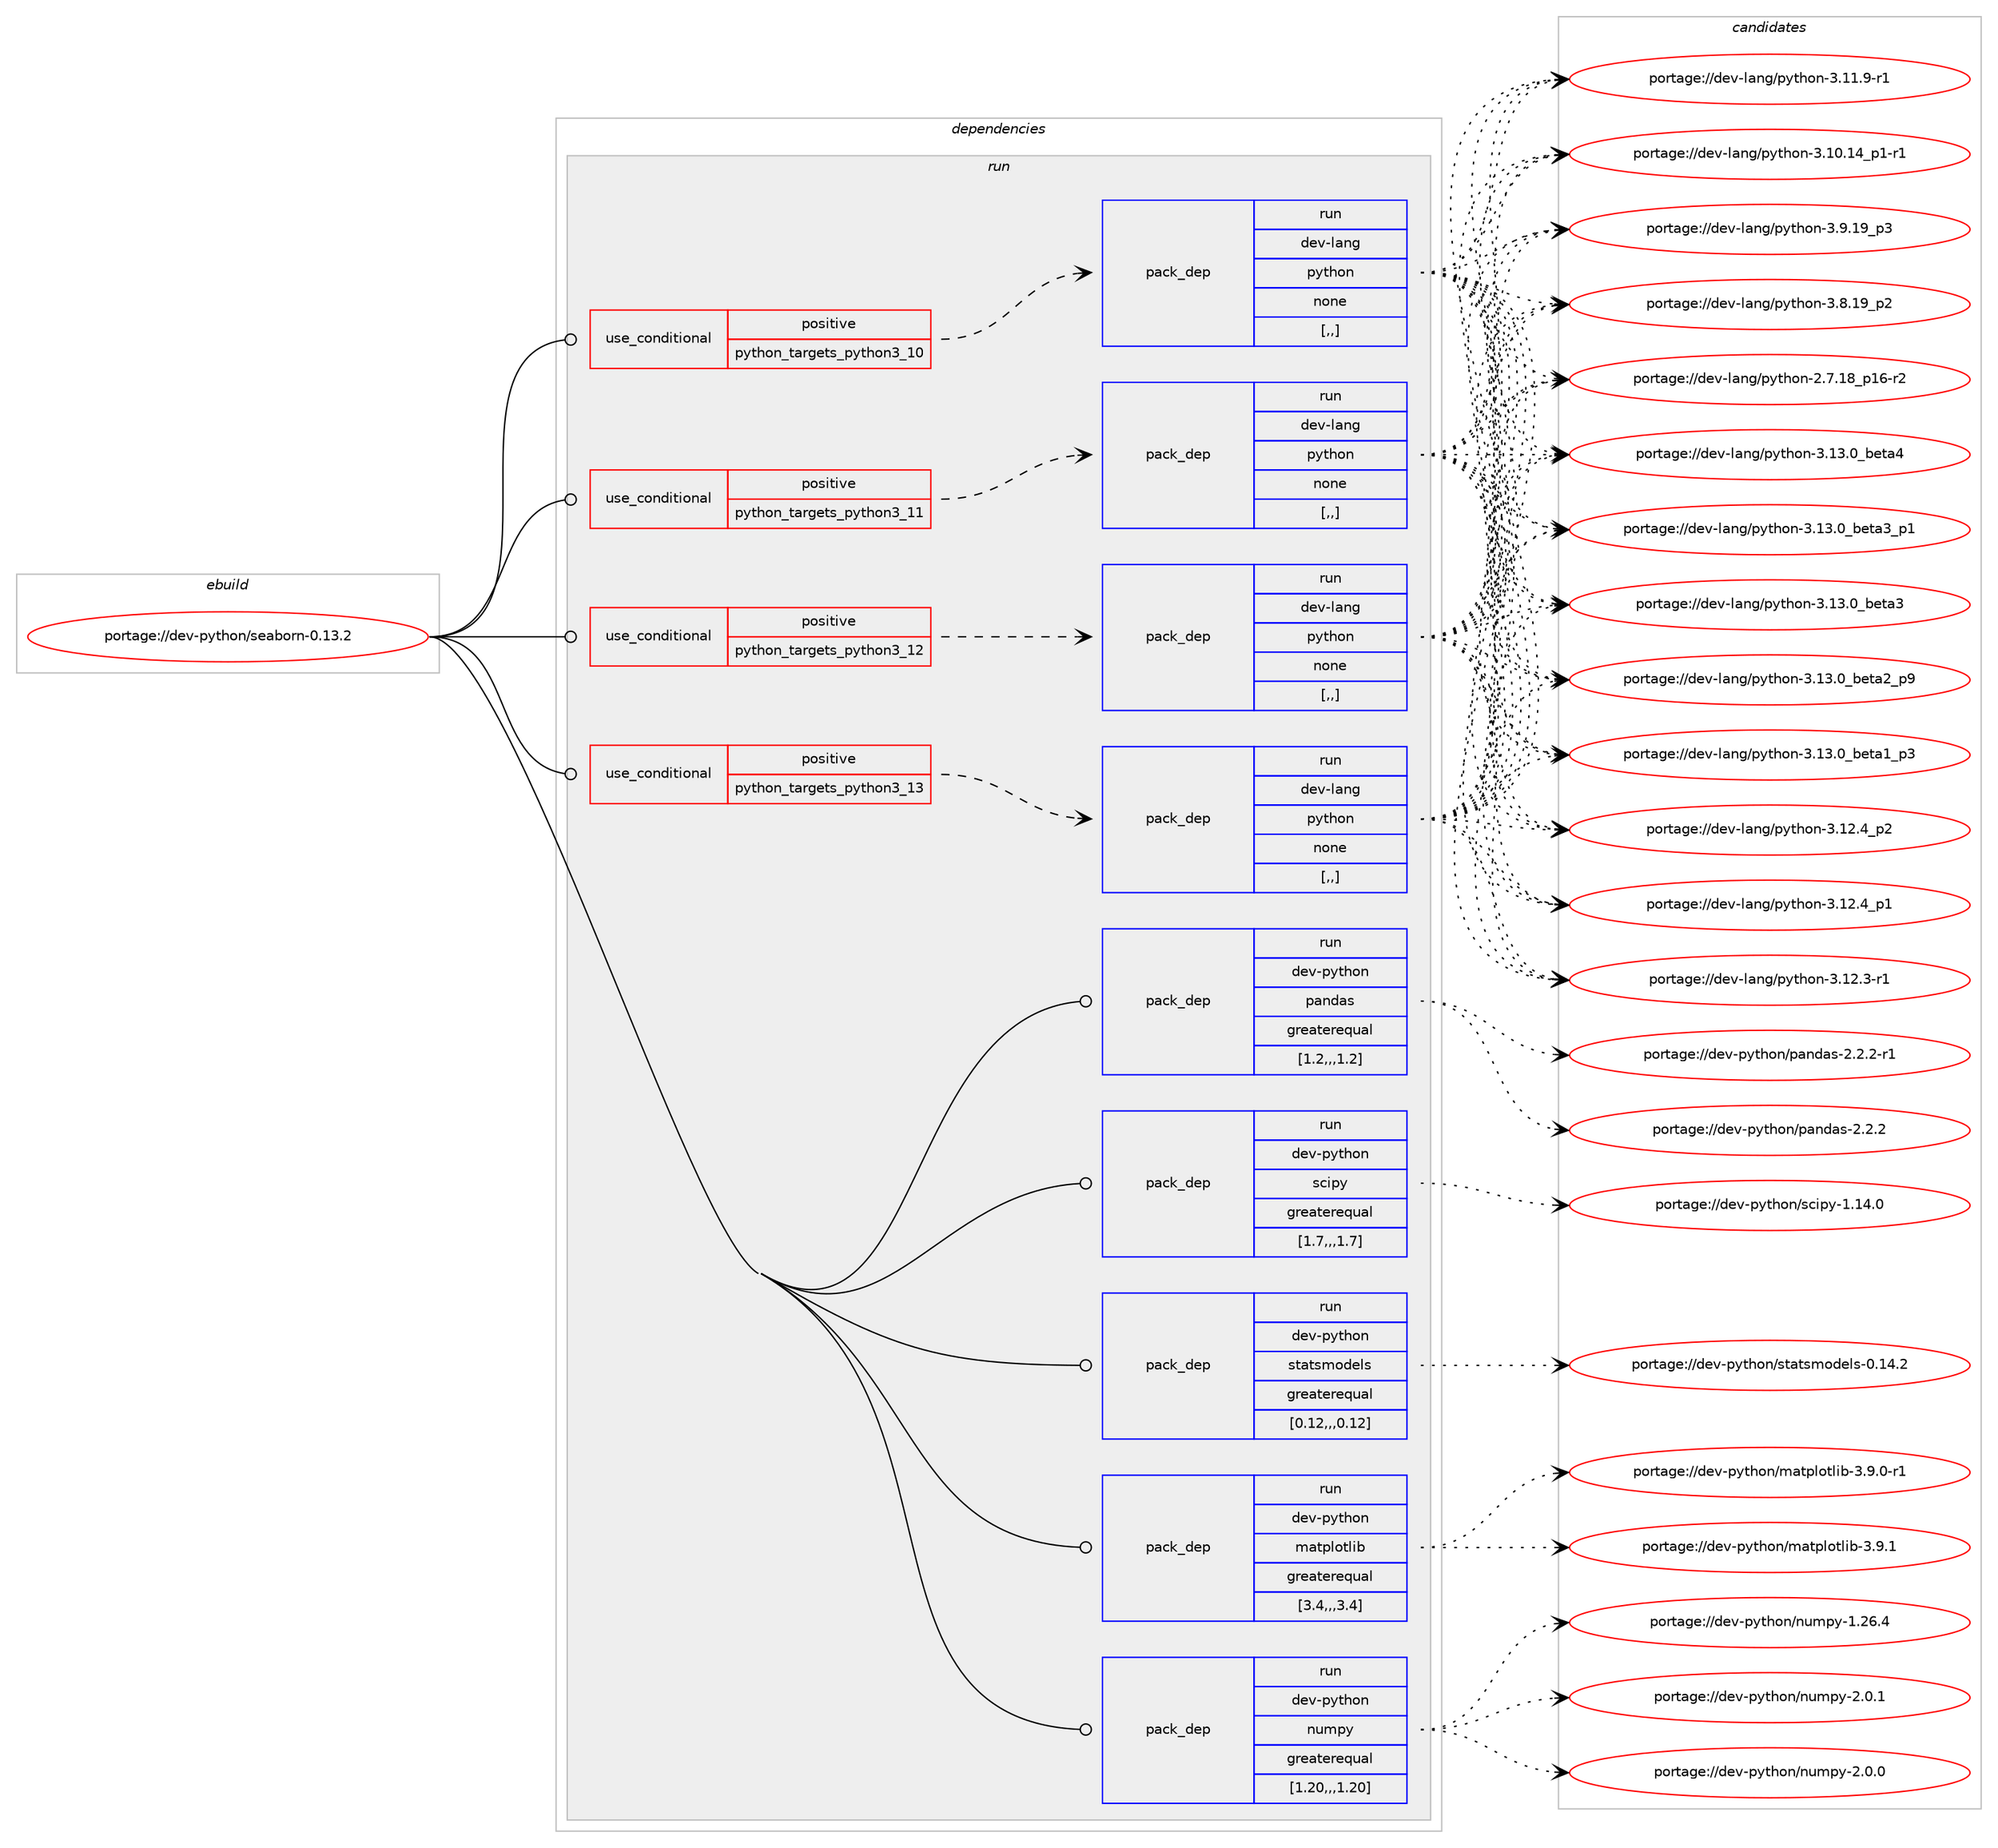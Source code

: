 digraph prolog {

# *************
# Graph options
# *************

newrank=true;
concentrate=true;
compound=true;
graph [rankdir=LR,fontname=Helvetica,fontsize=10,ranksep=1.5];#, ranksep=2.5, nodesep=0.2];
edge  [arrowhead=vee];
node  [fontname=Helvetica,fontsize=10];

# **********
# The ebuild
# **********

subgraph cluster_leftcol {
color=gray;
label=<<i>ebuild</i>>;
id [label="portage://dev-python/seaborn-0.13.2", color=red, width=4, href="../dev-python/seaborn-0.13.2.svg"];
}

# ****************
# The dependencies
# ****************

subgraph cluster_midcol {
color=gray;
label=<<i>dependencies</i>>;
subgraph cluster_compile {
fillcolor="#eeeeee";
style=filled;
label=<<i>compile</i>>;
}
subgraph cluster_compileandrun {
fillcolor="#eeeeee";
style=filled;
label=<<i>compile and run</i>>;
}
subgraph cluster_run {
fillcolor="#eeeeee";
style=filled;
label=<<i>run</i>>;
subgraph cond39394 {
dependency162946 [label=<<TABLE BORDER="0" CELLBORDER="1" CELLSPACING="0" CELLPADDING="4"><TR><TD ROWSPAN="3" CELLPADDING="10">use_conditional</TD></TR><TR><TD>positive</TD></TR><TR><TD>python_targets_python3_10</TD></TR></TABLE>>, shape=none, color=red];
subgraph pack122280 {
dependency162947 [label=<<TABLE BORDER="0" CELLBORDER="1" CELLSPACING="0" CELLPADDING="4" WIDTH="220"><TR><TD ROWSPAN="6" CELLPADDING="30">pack_dep</TD></TR><TR><TD WIDTH="110">run</TD></TR><TR><TD>dev-lang</TD></TR><TR><TD>python</TD></TR><TR><TD>none</TD></TR><TR><TD>[,,]</TD></TR></TABLE>>, shape=none, color=blue];
}
dependency162946:e -> dependency162947:w [weight=20,style="dashed",arrowhead="vee"];
}
id:e -> dependency162946:w [weight=20,style="solid",arrowhead="odot"];
subgraph cond39395 {
dependency162948 [label=<<TABLE BORDER="0" CELLBORDER="1" CELLSPACING="0" CELLPADDING="4"><TR><TD ROWSPAN="3" CELLPADDING="10">use_conditional</TD></TR><TR><TD>positive</TD></TR><TR><TD>python_targets_python3_11</TD></TR></TABLE>>, shape=none, color=red];
subgraph pack122281 {
dependency162949 [label=<<TABLE BORDER="0" CELLBORDER="1" CELLSPACING="0" CELLPADDING="4" WIDTH="220"><TR><TD ROWSPAN="6" CELLPADDING="30">pack_dep</TD></TR><TR><TD WIDTH="110">run</TD></TR><TR><TD>dev-lang</TD></TR><TR><TD>python</TD></TR><TR><TD>none</TD></TR><TR><TD>[,,]</TD></TR></TABLE>>, shape=none, color=blue];
}
dependency162948:e -> dependency162949:w [weight=20,style="dashed",arrowhead="vee"];
}
id:e -> dependency162948:w [weight=20,style="solid",arrowhead="odot"];
subgraph cond39396 {
dependency162950 [label=<<TABLE BORDER="0" CELLBORDER="1" CELLSPACING="0" CELLPADDING="4"><TR><TD ROWSPAN="3" CELLPADDING="10">use_conditional</TD></TR><TR><TD>positive</TD></TR><TR><TD>python_targets_python3_12</TD></TR></TABLE>>, shape=none, color=red];
subgraph pack122282 {
dependency162951 [label=<<TABLE BORDER="0" CELLBORDER="1" CELLSPACING="0" CELLPADDING="4" WIDTH="220"><TR><TD ROWSPAN="6" CELLPADDING="30">pack_dep</TD></TR><TR><TD WIDTH="110">run</TD></TR><TR><TD>dev-lang</TD></TR><TR><TD>python</TD></TR><TR><TD>none</TD></TR><TR><TD>[,,]</TD></TR></TABLE>>, shape=none, color=blue];
}
dependency162950:e -> dependency162951:w [weight=20,style="dashed",arrowhead="vee"];
}
id:e -> dependency162950:w [weight=20,style="solid",arrowhead="odot"];
subgraph cond39397 {
dependency162952 [label=<<TABLE BORDER="0" CELLBORDER="1" CELLSPACING="0" CELLPADDING="4"><TR><TD ROWSPAN="3" CELLPADDING="10">use_conditional</TD></TR><TR><TD>positive</TD></TR><TR><TD>python_targets_python3_13</TD></TR></TABLE>>, shape=none, color=red];
subgraph pack122283 {
dependency162953 [label=<<TABLE BORDER="0" CELLBORDER="1" CELLSPACING="0" CELLPADDING="4" WIDTH="220"><TR><TD ROWSPAN="6" CELLPADDING="30">pack_dep</TD></TR><TR><TD WIDTH="110">run</TD></TR><TR><TD>dev-lang</TD></TR><TR><TD>python</TD></TR><TR><TD>none</TD></TR><TR><TD>[,,]</TD></TR></TABLE>>, shape=none, color=blue];
}
dependency162952:e -> dependency162953:w [weight=20,style="dashed",arrowhead="vee"];
}
id:e -> dependency162952:w [weight=20,style="solid",arrowhead="odot"];
subgraph pack122284 {
dependency162954 [label=<<TABLE BORDER="0" CELLBORDER="1" CELLSPACING="0" CELLPADDING="4" WIDTH="220"><TR><TD ROWSPAN="6" CELLPADDING="30">pack_dep</TD></TR><TR><TD WIDTH="110">run</TD></TR><TR><TD>dev-python</TD></TR><TR><TD>matplotlib</TD></TR><TR><TD>greaterequal</TD></TR><TR><TD>[3.4,,,3.4]</TD></TR></TABLE>>, shape=none, color=blue];
}
id:e -> dependency162954:w [weight=20,style="solid",arrowhead="odot"];
subgraph pack122285 {
dependency162955 [label=<<TABLE BORDER="0" CELLBORDER="1" CELLSPACING="0" CELLPADDING="4" WIDTH="220"><TR><TD ROWSPAN="6" CELLPADDING="30">pack_dep</TD></TR><TR><TD WIDTH="110">run</TD></TR><TR><TD>dev-python</TD></TR><TR><TD>numpy</TD></TR><TR><TD>greaterequal</TD></TR><TR><TD>[1.20,,,1.20]</TD></TR></TABLE>>, shape=none, color=blue];
}
id:e -> dependency162955:w [weight=20,style="solid",arrowhead="odot"];
subgraph pack122286 {
dependency162956 [label=<<TABLE BORDER="0" CELLBORDER="1" CELLSPACING="0" CELLPADDING="4" WIDTH="220"><TR><TD ROWSPAN="6" CELLPADDING="30">pack_dep</TD></TR><TR><TD WIDTH="110">run</TD></TR><TR><TD>dev-python</TD></TR><TR><TD>pandas</TD></TR><TR><TD>greaterequal</TD></TR><TR><TD>[1.2,,,1.2]</TD></TR></TABLE>>, shape=none, color=blue];
}
id:e -> dependency162956:w [weight=20,style="solid",arrowhead="odot"];
subgraph pack122287 {
dependency162957 [label=<<TABLE BORDER="0" CELLBORDER="1" CELLSPACING="0" CELLPADDING="4" WIDTH="220"><TR><TD ROWSPAN="6" CELLPADDING="30">pack_dep</TD></TR><TR><TD WIDTH="110">run</TD></TR><TR><TD>dev-python</TD></TR><TR><TD>scipy</TD></TR><TR><TD>greaterequal</TD></TR><TR><TD>[1.7,,,1.7]</TD></TR></TABLE>>, shape=none, color=blue];
}
id:e -> dependency162957:w [weight=20,style="solid",arrowhead="odot"];
subgraph pack122288 {
dependency162958 [label=<<TABLE BORDER="0" CELLBORDER="1" CELLSPACING="0" CELLPADDING="4" WIDTH="220"><TR><TD ROWSPAN="6" CELLPADDING="30">pack_dep</TD></TR><TR><TD WIDTH="110">run</TD></TR><TR><TD>dev-python</TD></TR><TR><TD>statsmodels</TD></TR><TR><TD>greaterequal</TD></TR><TR><TD>[0.12,,,0.12]</TD></TR></TABLE>>, shape=none, color=blue];
}
id:e -> dependency162958:w [weight=20,style="solid",arrowhead="odot"];
}
}

# **************
# The candidates
# **************

subgraph cluster_choices {
rank=same;
color=gray;
label=<<i>candidates</i>>;

subgraph choice122280 {
color=black;
nodesep=1;
choice1001011184510897110103471121211161041111104551464951464895981011169752 [label="portage://dev-lang/python-3.13.0_beta4", color=red, width=4,href="../dev-lang/python-3.13.0_beta4.svg"];
choice10010111845108971101034711212111610411111045514649514648959810111697519511249 [label="portage://dev-lang/python-3.13.0_beta3_p1", color=red, width=4,href="../dev-lang/python-3.13.0_beta3_p1.svg"];
choice1001011184510897110103471121211161041111104551464951464895981011169751 [label="portage://dev-lang/python-3.13.0_beta3", color=red, width=4,href="../dev-lang/python-3.13.0_beta3.svg"];
choice10010111845108971101034711212111610411111045514649514648959810111697509511257 [label="portage://dev-lang/python-3.13.0_beta2_p9", color=red, width=4,href="../dev-lang/python-3.13.0_beta2_p9.svg"];
choice10010111845108971101034711212111610411111045514649514648959810111697499511251 [label="portage://dev-lang/python-3.13.0_beta1_p3", color=red, width=4,href="../dev-lang/python-3.13.0_beta1_p3.svg"];
choice100101118451089711010347112121116104111110455146495046529511250 [label="portage://dev-lang/python-3.12.4_p2", color=red, width=4,href="../dev-lang/python-3.12.4_p2.svg"];
choice100101118451089711010347112121116104111110455146495046529511249 [label="portage://dev-lang/python-3.12.4_p1", color=red, width=4,href="../dev-lang/python-3.12.4_p1.svg"];
choice100101118451089711010347112121116104111110455146495046514511449 [label="portage://dev-lang/python-3.12.3-r1", color=red, width=4,href="../dev-lang/python-3.12.3-r1.svg"];
choice100101118451089711010347112121116104111110455146494946574511449 [label="portage://dev-lang/python-3.11.9-r1", color=red, width=4,href="../dev-lang/python-3.11.9-r1.svg"];
choice100101118451089711010347112121116104111110455146494846495295112494511449 [label="portage://dev-lang/python-3.10.14_p1-r1", color=red, width=4,href="../dev-lang/python-3.10.14_p1-r1.svg"];
choice100101118451089711010347112121116104111110455146574649579511251 [label="portage://dev-lang/python-3.9.19_p3", color=red, width=4,href="../dev-lang/python-3.9.19_p3.svg"];
choice100101118451089711010347112121116104111110455146564649579511250 [label="portage://dev-lang/python-3.8.19_p2", color=red, width=4,href="../dev-lang/python-3.8.19_p2.svg"];
choice100101118451089711010347112121116104111110455046554649569511249544511450 [label="portage://dev-lang/python-2.7.18_p16-r2", color=red, width=4,href="../dev-lang/python-2.7.18_p16-r2.svg"];
dependency162947:e -> choice1001011184510897110103471121211161041111104551464951464895981011169752:w [style=dotted,weight="100"];
dependency162947:e -> choice10010111845108971101034711212111610411111045514649514648959810111697519511249:w [style=dotted,weight="100"];
dependency162947:e -> choice1001011184510897110103471121211161041111104551464951464895981011169751:w [style=dotted,weight="100"];
dependency162947:e -> choice10010111845108971101034711212111610411111045514649514648959810111697509511257:w [style=dotted,weight="100"];
dependency162947:e -> choice10010111845108971101034711212111610411111045514649514648959810111697499511251:w [style=dotted,weight="100"];
dependency162947:e -> choice100101118451089711010347112121116104111110455146495046529511250:w [style=dotted,weight="100"];
dependency162947:e -> choice100101118451089711010347112121116104111110455146495046529511249:w [style=dotted,weight="100"];
dependency162947:e -> choice100101118451089711010347112121116104111110455146495046514511449:w [style=dotted,weight="100"];
dependency162947:e -> choice100101118451089711010347112121116104111110455146494946574511449:w [style=dotted,weight="100"];
dependency162947:e -> choice100101118451089711010347112121116104111110455146494846495295112494511449:w [style=dotted,weight="100"];
dependency162947:e -> choice100101118451089711010347112121116104111110455146574649579511251:w [style=dotted,weight="100"];
dependency162947:e -> choice100101118451089711010347112121116104111110455146564649579511250:w [style=dotted,weight="100"];
dependency162947:e -> choice100101118451089711010347112121116104111110455046554649569511249544511450:w [style=dotted,weight="100"];
}
subgraph choice122281 {
color=black;
nodesep=1;
choice1001011184510897110103471121211161041111104551464951464895981011169752 [label="portage://dev-lang/python-3.13.0_beta4", color=red, width=4,href="../dev-lang/python-3.13.0_beta4.svg"];
choice10010111845108971101034711212111610411111045514649514648959810111697519511249 [label="portage://dev-lang/python-3.13.0_beta3_p1", color=red, width=4,href="../dev-lang/python-3.13.0_beta3_p1.svg"];
choice1001011184510897110103471121211161041111104551464951464895981011169751 [label="portage://dev-lang/python-3.13.0_beta3", color=red, width=4,href="../dev-lang/python-3.13.0_beta3.svg"];
choice10010111845108971101034711212111610411111045514649514648959810111697509511257 [label="portage://dev-lang/python-3.13.0_beta2_p9", color=red, width=4,href="../dev-lang/python-3.13.0_beta2_p9.svg"];
choice10010111845108971101034711212111610411111045514649514648959810111697499511251 [label="portage://dev-lang/python-3.13.0_beta1_p3", color=red, width=4,href="../dev-lang/python-3.13.0_beta1_p3.svg"];
choice100101118451089711010347112121116104111110455146495046529511250 [label="portage://dev-lang/python-3.12.4_p2", color=red, width=4,href="../dev-lang/python-3.12.4_p2.svg"];
choice100101118451089711010347112121116104111110455146495046529511249 [label="portage://dev-lang/python-3.12.4_p1", color=red, width=4,href="../dev-lang/python-3.12.4_p1.svg"];
choice100101118451089711010347112121116104111110455146495046514511449 [label="portage://dev-lang/python-3.12.3-r1", color=red, width=4,href="../dev-lang/python-3.12.3-r1.svg"];
choice100101118451089711010347112121116104111110455146494946574511449 [label="portage://dev-lang/python-3.11.9-r1", color=red, width=4,href="../dev-lang/python-3.11.9-r1.svg"];
choice100101118451089711010347112121116104111110455146494846495295112494511449 [label="portage://dev-lang/python-3.10.14_p1-r1", color=red, width=4,href="../dev-lang/python-3.10.14_p1-r1.svg"];
choice100101118451089711010347112121116104111110455146574649579511251 [label="portage://dev-lang/python-3.9.19_p3", color=red, width=4,href="../dev-lang/python-3.9.19_p3.svg"];
choice100101118451089711010347112121116104111110455146564649579511250 [label="portage://dev-lang/python-3.8.19_p2", color=red, width=4,href="../dev-lang/python-3.8.19_p2.svg"];
choice100101118451089711010347112121116104111110455046554649569511249544511450 [label="portage://dev-lang/python-2.7.18_p16-r2", color=red, width=4,href="../dev-lang/python-2.7.18_p16-r2.svg"];
dependency162949:e -> choice1001011184510897110103471121211161041111104551464951464895981011169752:w [style=dotted,weight="100"];
dependency162949:e -> choice10010111845108971101034711212111610411111045514649514648959810111697519511249:w [style=dotted,weight="100"];
dependency162949:e -> choice1001011184510897110103471121211161041111104551464951464895981011169751:w [style=dotted,weight="100"];
dependency162949:e -> choice10010111845108971101034711212111610411111045514649514648959810111697509511257:w [style=dotted,weight="100"];
dependency162949:e -> choice10010111845108971101034711212111610411111045514649514648959810111697499511251:w [style=dotted,weight="100"];
dependency162949:e -> choice100101118451089711010347112121116104111110455146495046529511250:w [style=dotted,weight="100"];
dependency162949:e -> choice100101118451089711010347112121116104111110455146495046529511249:w [style=dotted,weight="100"];
dependency162949:e -> choice100101118451089711010347112121116104111110455146495046514511449:w [style=dotted,weight="100"];
dependency162949:e -> choice100101118451089711010347112121116104111110455146494946574511449:w [style=dotted,weight="100"];
dependency162949:e -> choice100101118451089711010347112121116104111110455146494846495295112494511449:w [style=dotted,weight="100"];
dependency162949:e -> choice100101118451089711010347112121116104111110455146574649579511251:w [style=dotted,weight="100"];
dependency162949:e -> choice100101118451089711010347112121116104111110455146564649579511250:w [style=dotted,weight="100"];
dependency162949:e -> choice100101118451089711010347112121116104111110455046554649569511249544511450:w [style=dotted,weight="100"];
}
subgraph choice122282 {
color=black;
nodesep=1;
choice1001011184510897110103471121211161041111104551464951464895981011169752 [label="portage://dev-lang/python-3.13.0_beta4", color=red, width=4,href="../dev-lang/python-3.13.0_beta4.svg"];
choice10010111845108971101034711212111610411111045514649514648959810111697519511249 [label="portage://dev-lang/python-3.13.0_beta3_p1", color=red, width=4,href="../dev-lang/python-3.13.0_beta3_p1.svg"];
choice1001011184510897110103471121211161041111104551464951464895981011169751 [label="portage://dev-lang/python-3.13.0_beta3", color=red, width=4,href="../dev-lang/python-3.13.0_beta3.svg"];
choice10010111845108971101034711212111610411111045514649514648959810111697509511257 [label="portage://dev-lang/python-3.13.0_beta2_p9", color=red, width=4,href="../dev-lang/python-3.13.0_beta2_p9.svg"];
choice10010111845108971101034711212111610411111045514649514648959810111697499511251 [label="portage://dev-lang/python-3.13.0_beta1_p3", color=red, width=4,href="../dev-lang/python-3.13.0_beta1_p3.svg"];
choice100101118451089711010347112121116104111110455146495046529511250 [label="portage://dev-lang/python-3.12.4_p2", color=red, width=4,href="../dev-lang/python-3.12.4_p2.svg"];
choice100101118451089711010347112121116104111110455146495046529511249 [label="portage://dev-lang/python-3.12.4_p1", color=red, width=4,href="../dev-lang/python-3.12.4_p1.svg"];
choice100101118451089711010347112121116104111110455146495046514511449 [label="portage://dev-lang/python-3.12.3-r1", color=red, width=4,href="../dev-lang/python-3.12.3-r1.svg"];
choice100101118451089711010347112121116104111110455146494946574511449 [label="portage://dev-lang/python-3.11.9-r1", color=red, width=4,href="../dev-lang/python-3.11.9-r1.svg"];
choice100101118451089711010347112121116104111110455146494846495295112494511449 [label="portage://dev-lang/python-3.10.14_p1-r1", color=red, width=4,href="../dev-lang/python-3.10.14_p1-r1.svg"];
choice100101118451089711010347112121116104111110455146574649579511251 [label="portage://dev-lang/python-3.9.19_p3", color=red, width=4,href="../dev-lang/python-3.9.19_p3.svg"];
choice100101118451089711010347112121116104111110455146564649579511250 [label="portage://dev-lang/python-3.8.19_p2", color=red, width=4,href="../dev-lang/python-3.8.19_p2.svg"];
choice100101118451089711010347112121116104111110455046554649569511249544511450 [label="portage://dev-lang/python-2.7.18_p16-r2", color=red, width=4,href="../dev-lang/python-2.7.18_p16-r2.svg"];
dependency162951:e -> choice1001011184510897110103471121211161041111104551464951464895981011169752:w [style=dotted,weight="100"];
dependency162951:e -> choice10010111845108971101034711212111610411111045514649514648959810111697519511249:w [style=dotted,weight="100"];
dependency162951:e -> choice1001011184510897110103471121211161041111104551464951464895981011169751:w [style=dotted,weight="100"];
dependency162951:e -> choice10010111845108971101034711212111610411111045514649514648959810111697509511257:w [style=dotted,weight="100"];
dependency162951:e -> choice10010111845108971101034711212111610411111045514649514648959810111697499511251:w [style=dotted,weight="100"];
dependency162951:e -> choice100101118451089711010347112121116104111110455146495046529511250:w [style=dotted,weight="100"];
dependency162951:e -> choice100101118451089711010347112121116104111110455146495046529511249:w [style=dotted,weight="100"];
dependency162951:e -> choice100101118451089711010347112121116104111110455146495046514511449:w [style=dotted,weight="100"];
dependency162951:e -> choice100101118451089711010347112121116104111110455146494946574511449:w [style=dotted,weight="100"];
dependency162951:e -> choice100101118451089711010347112121116104111110455146494846495295112494511449:w [style=dotted,weight="100"];
dependency162951:e -> choice100101118451089711010347112121116104111110455146574649579511251:w [style=dotted,weight="100"];
dependency162951:e -> choice100101118451089711010347112121116104111110455146564649579511250:w [style=dotted,weight="100"];
dependency162951:e -> choice100101118451089711010347112121116104111110455046554649569511249544511450:w [style=dotted,weight="100"];
}
subgraph choice122283 {
color=black;
nodesep=1;
choice1001011184510897110103471121211161041111104551464951464895981011169752 [label="portage://dev-lang/python-3.13.0_beta4", color=red, width=4,href="../dev-lang/python-3.13.0_beta4.svg"];
choice10010111845108971101034711212111610411111045514649514648959810111697519511249 [label="portage://dev-lang/python-3.13.0_beta3_p1", color=red, width=4,href="../dev-lang/python-3.13.0_beta3_p1.svg"];
choice1001011184510897110103471121211161041111104551464951464895981011169751 [label="portage://dev-lang/python-3.13.0_beta3", color=red, width=4,href="../dev-lang/python-3.13.0_beta3.svg"];
choice10010111845108971101034711212111610411111045514649514648959810111697509511257 [label="portage://dev-lang/python-3.13.0_beta2_p9", color=red, width=4,href="../dev-lang/python-3.13.0_beta2_p9.svg"];
choice10010111845108971101034711212111610411111045514649514648959810111697499511251 [label="portage://dev-lang/python-3.13.0_beta1_p3", color=red, width=4,href="../dev-lang/python-3.13.0_beta1_p3.svg"];
choice100101118451089711010347112121116104111110455146495046529511250 [label="portage://dev-lang/python-3.12.4_p2", color=red, width=4,href="../dev-lang/python-3.12.4_p2.svg"];
choice100101118451089711010347112121116104111110455146495046529511249 [label="portage://dev-lang/python-3.12.4_p1", color=red, width=4,href="../dev-lang/python-3.12.4_p1.svg"];
choice100101118451089711010347112121116104111110455146495046514511449 [label="portage://dev-lang/python-3.12.3-r1", color=red, width=4,href="../dev-lang/python-3.12.3-r1.svg"];
choice100101118451089711010347112121116104111110455146494946574511449 [label="portage://dev-lang/python-3.11.9-r1", color=red, width=4,href="../dev-lang/python-3.11.9-r1.svg"];
choice100101118451089711010347112121116104111110455146494846495295112494511449 [label="portage://dev-lang/python-3.10.14_p1-r1", color=red, width=4,href="../dev-lang/python-3.10.14_p1-r1.svg"];
choice100101118451089711010347112121116104111110455146574649579511251 [label="portage://dev-lang/python-3.9.19_p3", color=red, width=4,href="../dev-lang/python-3.9.19_p3.svg"];
choice100101118451089711010347112121116104111110455146564649579511250 [label="portage://dev-lang/python-3.8.19_p2", color=red, width=4,href="../dev-lang/python-3.8.19_p2.svg"];
choice100101118451089711010347112121116104111110455046554649569511249544511450 [label="portage://dev-lang/python-2.7.18_p16-r2", color=red, width=4,href="../dev-lang/python-2.7.18_p16-r2.svg"];
dependency162953:e -> choice1001011184510897110103471121211161041111104551464951464895981011169752:w [style=dotted,weight="100"];
dependency162953:e -> choice10010111845108971101034711212111610411111045514649514648959810111697519511249:w [style=dotted,weight="100"];
dependency162953:e -> choice1001011184510897110103471121211161041111104551464951464895981011169751:w [style=dotted,weight="100"];
dependency162953:e -> choice10010111845108971101034711212111610411111045514649514648959810111697509511257:w [style=dotted,weight="100"];
dependency162953:e -> choice10010111845108971101034711212111610411111045514649514648959810111697499511251:w [style=dotted,weight="100"];
dependency162953:e -> choice100101118451089711010347112121116104111110455146495046529511250:w [style=dotted,weight="100"];
dependency162953:e -> choice100101118451089711010347112121116104111110455146495046529511249:w [style=dotted,weight="100"];
dependency162953:e -> choice100101118451089711010347112121116104111110455146495046514511449:w [style=dotted,weight="100"];
dependency162953:e -> choice100101118451089711010347112121116104111110455146494946574511449:w [style=dotted,weight="100"];
dependency162953:e -> choice100101118451089711010347112121116104111110455146494846495295112494511449:w [style=dotted,weight="100"];
dependency162953:e -> choice100101118451089711010347112121116104111110455146574649579511251:w [style=dotted,weight="100"];
dependency162953:e -> choice100101118451089711010347112121116104111110455146564649579511250:w [style=dotted,weight="100"];
dependency162953:e -> choice100101118451089711010347112121116104111110455046554649569511249544511450:w [style=dotted,weight="100"];
}
subgraph choice122284 {
color=black;
nodesep=1;
choice10010111845112121116104111110471099711611210811111610810598455146574649 [label="portage://dev-python/matplotlib-3.9.1", color=red, width=4,href="../dev-python/matplotlib-3.9.1.svg"];
choice100101118451121211161041111104710997116112108111116108105984551465746484511449 [label="portage://dev-python/matplotlib-3.9.0-r1", color=red, width=4,href="../dev-python/matplotlib-3.9.0-r1.svg"];
dependency162954:e -> choice10010111845112121116104111110471099711611210811111610810598455146574649:w [style=dotted,weight="100"];
dependency162954:e -> choice100101118451121211161041111104710997116112108111116108105984551465746484511449:w [style=dotted,weight="100"];
}
subgraph choice122285 {
color=black;
nodesep=1;
choice1001011184511212111610411111047110117109112121455046484649 [label="portage://dev-python/numpy-2.0.1", color=red, width=4,href="../dev-python/numpy-2.0.1.svg"];
choice1001011184511212111610411111047110117109112121455046484648 [label="portage://dev-python/numpy-2.0.0", color=red, width=4,href="../dev-python/numpy-2.0.0.svg"];
choice100101118451121211161041111104711011710911212145494650544652 [label="portage://dev-python/numpy-1.26.4", color=red, width=4,href="../dev-python/numpy-1.26.4.svg"];
dependency162955:e -> choice1001011184511212111610411111047110117109112121455046484649:w [style=dotted,weight="100"];
dependency162955:e -> choice1001011184511212111610411111047110117109112121455046484648:w [style=dotted,weight="100"];
dependency162955:e -> choice100101118451121211161041111104711011710911212145494650544652:w [style=dotted,weight="100"];
}
subgraph choice122286 {
color=black;
nodesep=1;
choice100101118451121211161041111104711297110100971154550465046504511449 [label="portage://dev-python/pandas-2.2.2-r1", color=red, width=4,href="../dev-python/pandas-2.2.2-r1.svg"];
choice10010111845112121116104111110471129711010097115455046504650 [label="portage://dev-python/pandas-2.2.2", color=red, width=4,href="../dev-python/pandas-2.2.2.svg"];
dependency162956:e -> choice100101118451121211161041111104711297110100971154550465046504511449:w [style=dotted,weight="100"];
dependency162956:e -> choice10010111845112121116104111110471129711010097115455046504650:w [style=dotted,weight="100"];
}
subgraph choice122287 {
color=black;
nodesep=1;
choice10010111845112121116104111110471159910511212145494649524648 [label="portage://dev-python/scipy-1.14.0", color=red, width=4,href="../dev-python/scipy-1.14.0.svg"];
dependency162957:e -> choice10010111845112121116104111110471159910511212145494649524648:w [style=dotted,weight="100"];
}
subgraph choice122288 {
color=black;
nodesep=1;
choice10010111845112121116104111110471151169711611510911110010110811545484649524650 [label="portage://dev-python/statsmodels-0.14.2", color=red, width=4,href="../dev-python/statsmodels-0.14.2.svg"];
dependency162958:e -> choice10010111845112121116104111110471151169711611510911110010110811545484649524650:w [style=dotted,weight="100"];
}
}

}
